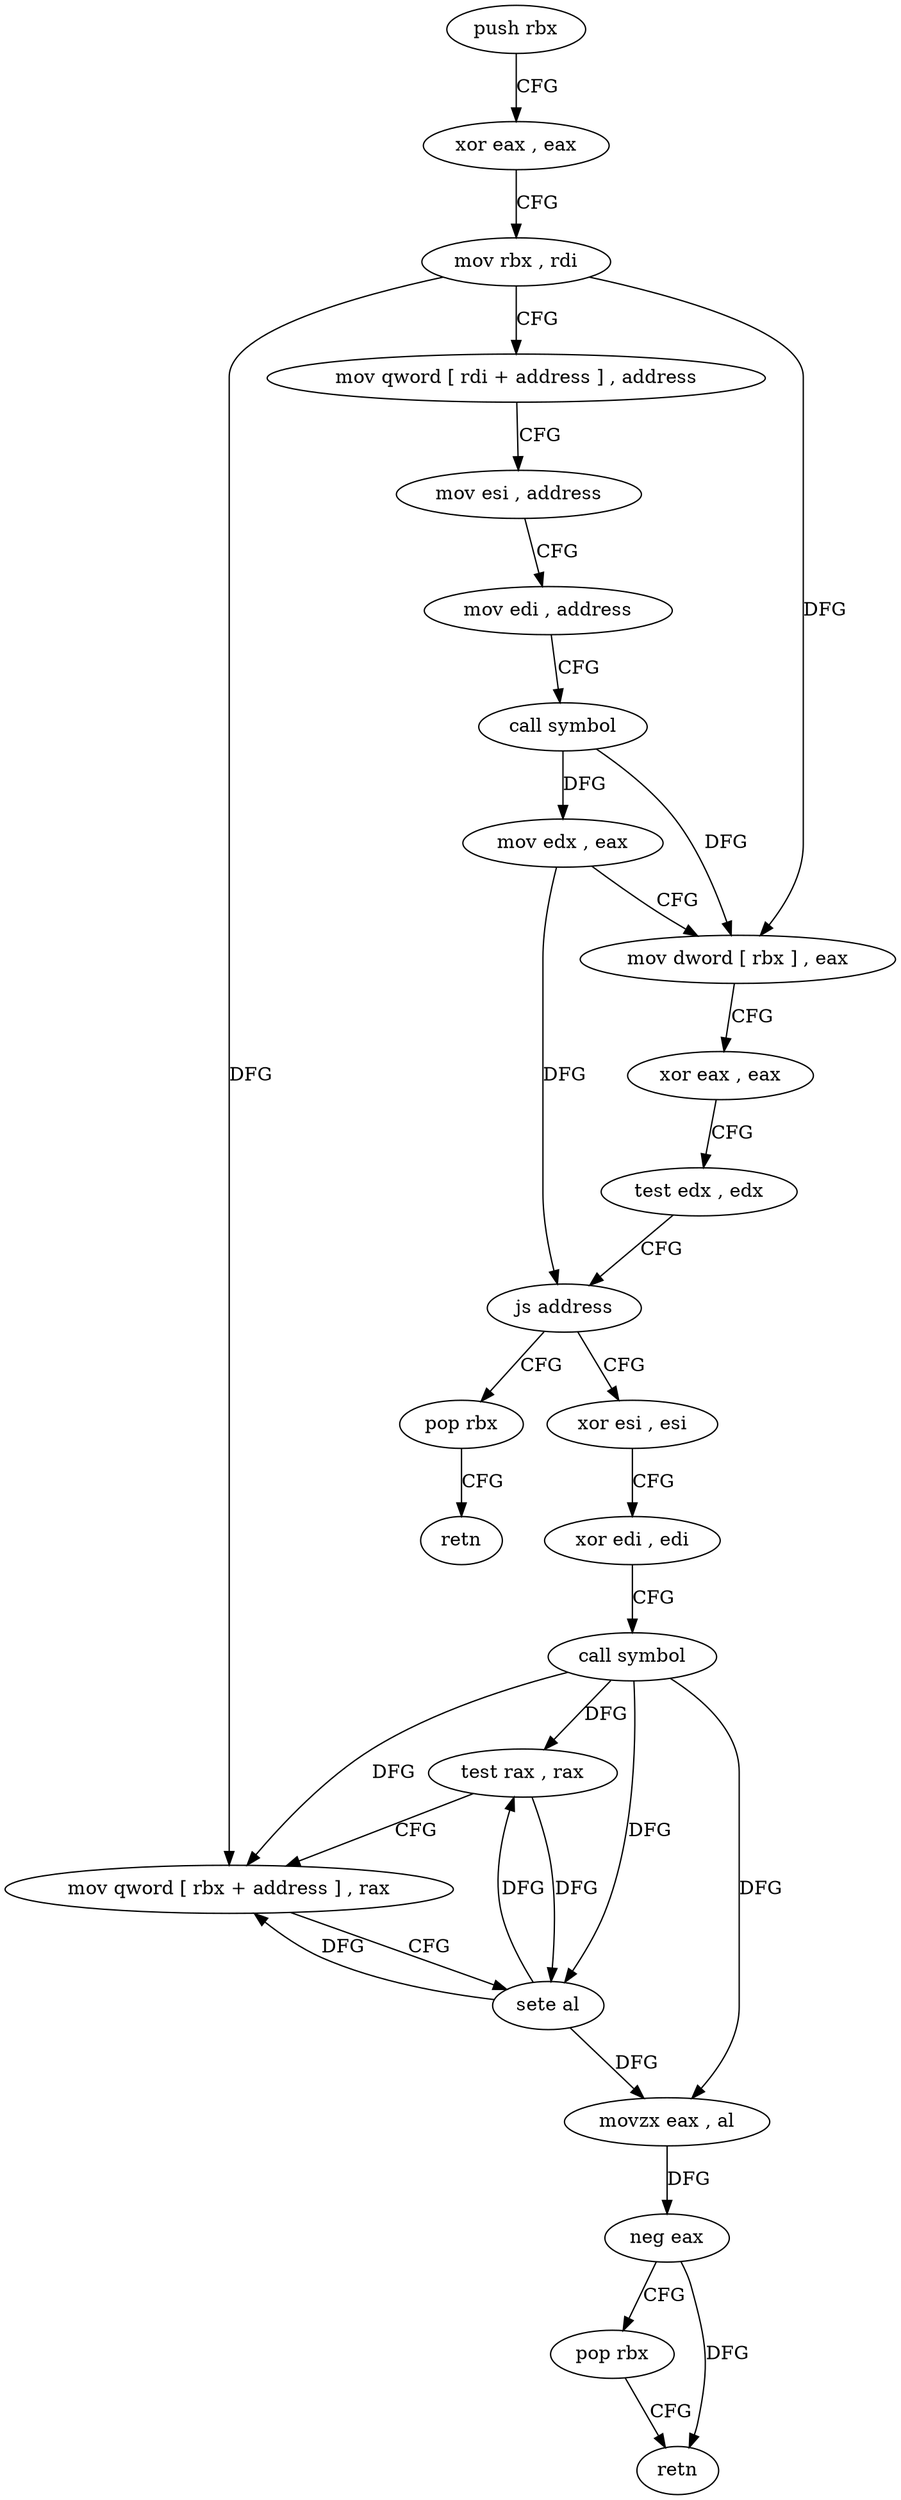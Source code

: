 digraph "func" {
"4378976" [label = "push rbx" ]
"4378977" [label = "xor eax , eax" ]
"4378979" [label = "mov rbx , rdi" ]
"4378982" [label = "mov qword [ rdi + address ] , address" ]
"4378990" [label = "mov esi , address" ]
"4378995" [label = "mov edi , address" ]
"4379000" [label = "call symbol" ]
"4379005" [label = "mov edx , eax" ]
"4379007" [label = "mov dword [ rbx ] , eax" ]
"4379009" [label = "xor eax , eax" ]
"4379011" [label = "test edx , edx" ]
"4379013" [label = "js address" ]
"4379024" [label = "xor esi , esi" ]
"4379015" [label = "pop rbx" ]
"4379026" [label = "xor edi , edi" ]
"4379028" [label = "call symbol" ]
"4379033" [label = "test rax , rax" ]
"4379036" [label = "mov qword [ rbx + address ] , rax" ]
"4379040" [label = "sete al" ]
"4379043" [label = "movzx eax , al" ]
"4379046" [label = "neg eax" ]
"4379048" [label = "pop rbx" ]
"4379049" [label = "retn" ]
"4379016" [label = "retn" ]
"4378976" -> "4378977" [ label = "CFG" ]
"4378977" -> "4378979" [ label = "CFG" ]
"4378979" -> "4378982" [ label = "CFG" ]
"4378979" -> "4379007" [ label = "DFG" ]
"4378979" -> "4379036" [ label = "DFG" ]
"4378982" -> "4378990" [ label = "CFG" ]
"4378990" -> "4378995" [ label = "CFG" ]
"4378995" -> "4379000" [ label = "CFG" ]
"4379000" -> "4379005" [ label = "DFG" ]
"4379000" -> "4379007" [ label = "DFG" ]
"4379005" -> "4379007" [ label = "CFG" ]
"4379005" -> "4379013" [ label = "DFG" ]
"4379007" -> "4379009" [ label = "CFG" ]
"4379009" -> "4379011" [ label = "CFG" ]
"4379011" -> "4379013" [ label = "CFG" ]
"4379013" -> "4379024" [ label = "CFG" ]
"4379013" -> "4379015" [ label = "CFG" ]
"4379024" -> "4379026" [ label = "CFG" ]
"4379015" -> "4379016" [ label = "CFG" ]
"4379026" -> "4379028" [ label = "CFG" ]
"4379028" -> "4379033" [ label = "DFG" ]
"4379028" -> "4379036" [ label = "DFG" ]
"4379028" -> "4379040" [ label = "DFG" ]
"4379028" -> "4379043" [ label = "DFG" ]
"4379033" -> "4379036" [ label = "CFG" ]
"4379033" -> "4379040" [ label = "DFG" ]
"4379036" -> "4379040" [ label = "CFG" ]
"4379040" -> "4379043" [ label = "DFG" ]
"4379040" -> "4379033" [ label = "DFG" ]
"4379040" -> "4379036" [ label = "DFG" ]
"4379043" -> "4379046" [ label = "DFG" ]
"4379046" -> "4379048" [ label = "CFG" ]
"4379046" -> "4379049" [ label = "DFG" ]
"4379048" -> "4379049" [ label = "CFG" ]
}
